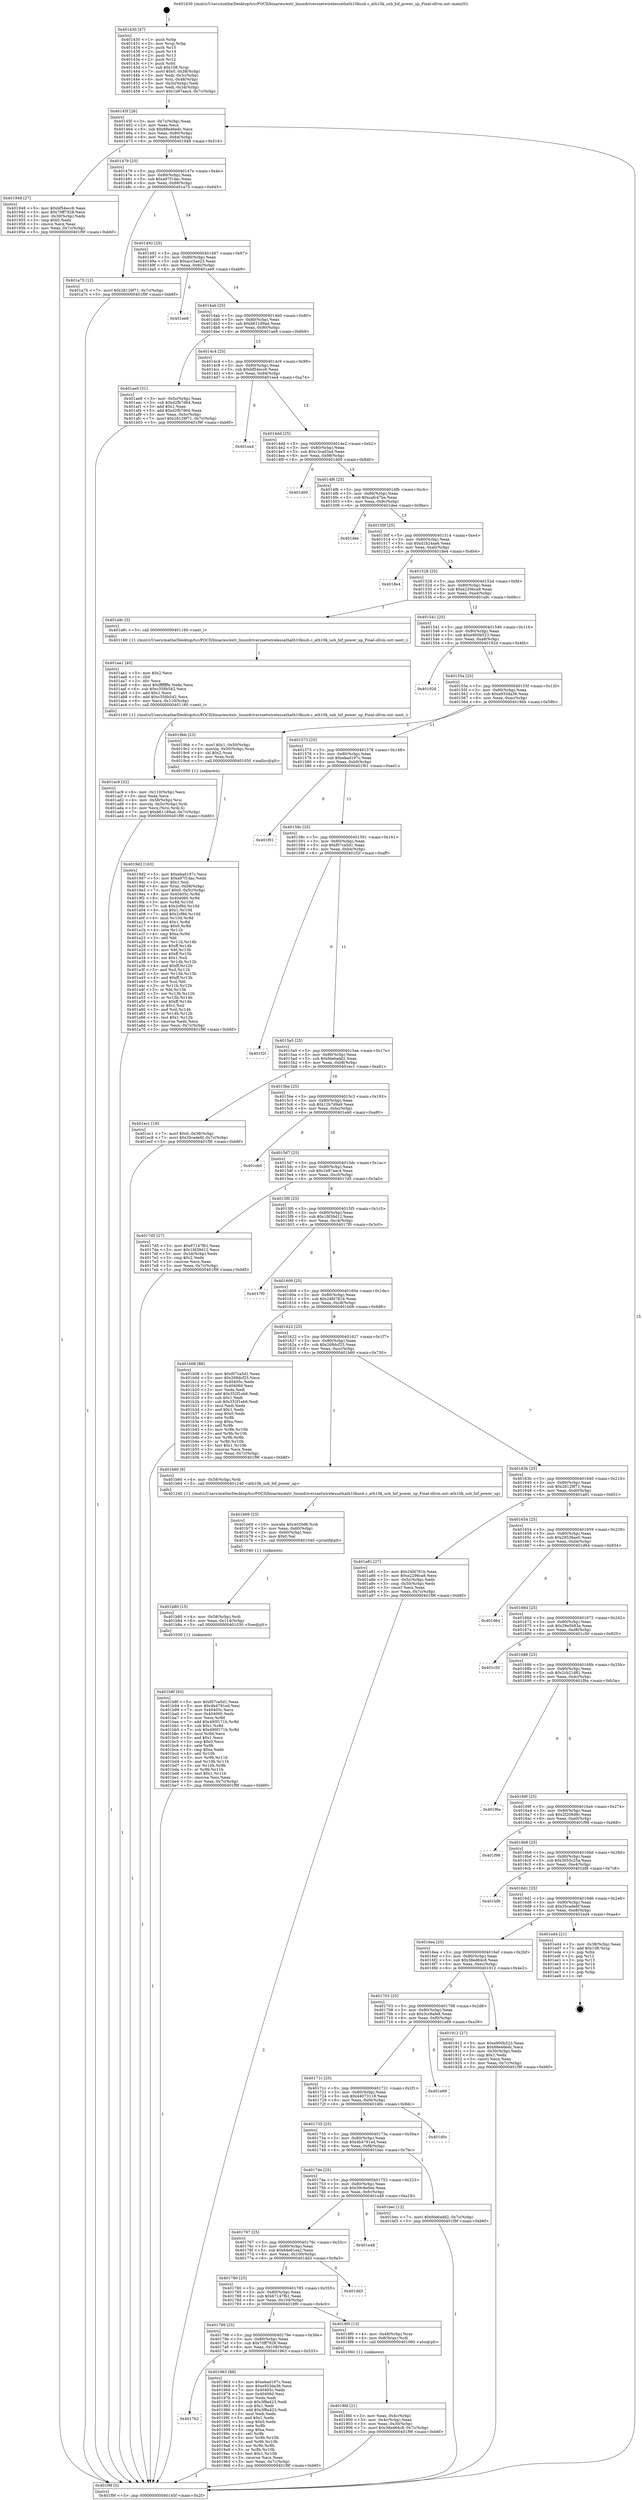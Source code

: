 digraph "0x401430" {
  label = "0x401430 (/mnt/c/Users/mathe/Desktop/tcc/POCII/binaries/extr_linuxdriversnetwirelessathath10kusb.c_ath10k_usb_hif_power_up_Final-ollvm.out::main(0))"
  labelloc = "t"
  node[shape=record]

  Entry [label="",width=0.3,height=0.3,shape=circle,fillcolor=black,style=filled]
  "0x40145f" [label="{
     0x40145f [26]\l
     | [instrs]\l
     &nbsp;&nbsp;0x40145f \<+3\>: mov -0x7c(%rbp),%eax\l
     &nbsp;&nbsp;0x401462 \<+2\>: mov %eax,%ecx\l
     &nbsp;&nbsp;0x401464 \<+6\>: sub $0x88e46edc,%ecx\l
     &nbsp;&nbsp;0x40146a \<+3\>: mov %eax,-0x80(%rbp)\l
     &nbsp;&nbsp;0x40146d \<+6\>: mov %ecx,-0x84(%rbp)\l
     &nbsp;&nbsp;0x401473 \<+6\>: je 0000000000401948 \<main+0x518\>\l
  }"]
  "0x401948" [label="{
     0x401948 [27]\l
     | [instrs]\l
     &nbsp;&nbsp;0x401948 \<+5\>: mov $0xbf54ecc6,%eax\l
     &nbsp;&nbsp;0x40194d \<+5\>: mov $0x70ff7928,%ecx\l
     &nbsp;&nbsp;0x401952 \<+3\>: mov -0x30(%rbp),%edx\l
     &nbsp;&nbsp;0x401955 \<+3\>: cmp $0x0,%edx\l
     &nbsp;&nbsp;0x401958 \<+3\>: cmove %ecx,%eax\l
     &nbsp;&nbsp;0x40195b \<+3\>: mov %eax,-0x7c(%rbp)\l
     &nbsp;&nbsp;0x40195e \<+5\>: jmp 0000000000401f9f \<main+0xb6f\>\l
  }"]
  "0x401479" [label="{
     0x401479 [25]\l
     | [instrs]\l
     &nbsp;&nbsp;0x401479 \<+5\>: jmp 000000000040147e \<main+0x4e\>\l
     &nbsp;&nbsp;0x40147e \<+3\>: mov -0x80(%rbp),%eax\l
     &nbsp;&nbsp;0x401481 \<+5\>: sub $0xa97f1dac,%eax\l
     &nbsp;&nbsp;0x401486 \<+6\>: mov %eax,-0x88(%rbp)\l
     &nbsp;&nbsp;0x40148c \<+6\>: je 0000000000401a75 \<main+0x645\>\l
  }"]
  Exit [label="",width=0.3,height=0.3,shape=circle,fillcolor=black,style=filled,peripheries=2]
  "0x401a75" [label="{
     0x401a75 [12]\l
     | [instrs]\l
     &nbsp;&nbsp;0x401a75 \<+7\>: movl $0x28129f71,-0x7c(%rbp)\l
     &nbsp;&nbsp;0x401a7c \<+5\>: jmp 0000000000401f9f \<main+0xb6f\>\l
  }"]
  "0x401492" [label="{
     0x401492 [25]\l
     | [instrs]\l
     &nbsp;&nbsp;0x401492 \<+5\>: jmp 0000000000401497 \<main+0x67\>\l
     &nbsp;&nbsp;0x401497 \<+3\>: mov -0x80(%rbp),%eax\l
     &nbsp;&nbsp;0x40149a \<+5\>: sub $0xacc5ae23,%eax\l
     &nbsp;&nbsp;0x40149f \<+6\>: mov %eax,-0x8c(%rbp)\l
     &nbsp;&nbsp;0x4014a5 \<+6\>: je 0000000000401ee9 \<main+0xab9\>\l
  }"]
  "0x401b8f" [label="{
     0x401b8f [93]\l
     | [instrs]\l
     &nbsp;&nbsp;0x401b8f \<+5\>: mov $0xf07ca5d1,%eax\l
     &nbsp;&nbsp;0x401b94 \<+5\>: mov $0x4b4791ed,%esi\l
     &nbsp;&nbsp;0x401b99 \<+7\>: mov 0x40405c,%ecx\l
     &nbsp;&nbsp;0x401ba0 \<+7\>: mov 0x404060,%edx\l
     &nbsp;&nbsp;0x401ba7 \<+3\>: mov %ecx,%r8d\l
     &nbsp;&nbsp;0x401baa \<+7\>: add $0x490f171b,%r8d\l
     &nbsp;&nbsp;0x401bb1 \<+4\>: sub $0x1,%r8d\l
     &nbsp;&nbsp;0x401bb5 \<+7\>: sub $0x490f171b,%r8d\l
     &nbsp;&nbsp;0x401bbc \<+4\>: imul %r8d,%ecx\l
     &nbsp;&nbsp;0x401bc0 \<+3\>: and $0x1,%ecx\l
     &nbsp;&nbsp;0x401bc3 \<+3\>: cmp $0x0,%ecx\l
     &nbsp;&nbsp;0x401bc6 \<+4\>: sete %r9b\l
     &nbsp;&nbsp;0x401bca \<+3\>: cmp $0xa,%edx\l
     &nbsp;&nbsp;0x401bcd \<+4\>: setl %r10b\l
     &nbsp;&nbsp;0x401bd1 \<+3\>: mov %r9b,%r11b\l
     &nbsp;&nbsp;0x401bd4 \<+3\>: and %r10b,%r11b\l
     &nbsp;&nbsp;0x401bd7 \<+3\>: xor %r10b,%r9b\l
     &nbsp;&nbsp;0x401bda \<+3\>: or %r9b,%r11b\l
     &nbsp;&nbsp;0x401bdd \<+4\>: test $0x1,%r11b\l
     &nbsp;&nbsp;0x401be1 \<+3\>: cmovne %esi,%eax\l
     &nbsp;&nbsp;0x401be4 \<+3\>: mov %eax,-0x7c(%rbp)\l
     &nbsp;&nbsp;0x401be7 \<+5\>: jmp 0000000000401f9f \<main+0xb6f\>\l
  }"]
  "0x401ee9" [label="{
     0x401ee9\l
  }", style=dashed]
  "0x4014ab" [label="{
     0x4014ab [25]\l
     | [instrs]\l
     &nbsp;&nbsp;0x4014ab \<+5\>: jmp 00000000004014b0 \<main+0x80\>\l
     &nbsp;&nbsp;0x4014b0 \<+3\>: mov -0x80(%rbp),%eax\l
     &nbsp;&nbsp;0x4014b3 \<+5\>: sub $0xb61189ad,%eax\l
     &nbsp;&nbsp;0x4014b8 \<+6\>: mov %eax,-0x90(%rbp)\l
     &nbsp;&nbsp;0x4014be \<+6\>: je 0000000000401ae9 \<main+0x6b9\>\l
  }"]
  "0x401b80" [label="{
     0x401b80 [15]\l
     | [instrs]\l
     &nbsp;&nbsp;0x401b80 \<+4\>: mov -0x58(%rbp),%rdi\l
     &nbsp;&nbsp;0x401b84 \<+6\>: mov %eax,-0x114(%rbp)\l
     &nbsp;&nbsp;0x401b8a \<+5\>: call 0000000000401030 \<free@plt\>\l
     | [calls]\l
     &nbsp;&nbsp;0x401030 \{1\} (unknown)\l
  }"]
  "0x401ae9" [label="{
     0x401ae9 [31]\l
     | [instrs]\l
     &nbsp;&nbsp;0x401ae9 \<+3\>: mov -0x5c(%rbp),%eax\l
     &nbsp;&nbsp;0x401aec \<+5\>: sub $0xd2fb7d64,%eax\l
     &nbsp;&nbsp;0x401af1 \<+3\>: add $0x1,%eax\l
     &nbsp;&nbsp;0x401af4 \<+5\>: add $0xd2fb7d64,%eax\l
     &nbsp;&nbsp;0x401af9 \<+3\>: mov %eax,-0x5c(%rbp)\l
     &nbsp;&nbsp;0x401afc \<+7\>: movl $0x28129f71,-0x7c(%rbp)\l
     &nbsp;&nbsp;0x401b03 \<+5\>: jmp 0000000000401f9f \<main+0xb6f\>\l
  }"]
  "0x4014c4" [label="{
     0x4014c4 [25]\l
     | [instrs]\l
     &nbsp;&nbsp;0x4014c4 \<+5\>: jmp 00000000004014c9 \<main+0x99\>\l
     &nbsp;&nbsp;0x4014c9 \<+3\>: mov -0x80(%rbp),%eax\l
     &nbsp;&nbsp;0x4014cc \<+5\>: sub $0xbf54ecc6,%eax\l
     &nbsp;&nbsp;0x4014d1 \<+6\>: mov %eax,-0x94(%rbp)\l
     &nbsp;&nbsp;0x4014d7 \<+6\>: je 0000000000401ea4 \<main+0xa74\>\l
  }"]
  "0x401b69" [label="{
     0x401b69 [23]\l
     | [instrs]\l
     &nbsp;&nbsp;0x401b69 \<+10\>: movabs $0x4020d6,%rdi\l
     &nbsp;&nbsp;0x401b73 \<+3\>: mov %eax,-0x60(%rbp)\l
     &nbsp;&nbsp;0x401b76 \<+3\>: mov -0x60(%rbp),%esi\l
     &nbsp;&nbsp;0x401b79 \<+2\>: mov $0x0,%al\l
     &nbsp;&nbsp;0x401b7b \<+5\>: call 0000000000401040 \<printf@plt\>\l
     | [calls]\l
     &nbsp;&nbsp;0x401040 \{1\} (unknown)\l
  }"]
  "0x401ea4" [label="{
     0x401ea4\l
  }", style=dashed]
  "0x4014dd" [label="{
     0x4014dd [25]\l
     | [instrs]\l
     &nbsp;&nbsp;0x4014dd \<+5\>: jmp 00000000004014e2 \<main+0xb2\>\l
     &nbsp;&nbsp;0x4014e2 \<+3\>: mov -0x80(%rbp),%eax\l
     &nbsp;&nbsp;0x4014e5 \<+5\>: sub $0xc3cad3a4,%eax\l
     &nbsp;&nbsp;0x4014ea \<+6\>: mov %eax,-0x98(%rbp)\l
     &nbsp;&nbsp;0x4014f0 \<+6\>: je 0000000000401d00 \<main+0x8d0\>\l
  }"]
  "0x401ac9" [label="{
     0x401ac9 [32]\l
     | [instrs]\l
     &nbsp;&nbsp;0x401ac9 \<+6\>: mov -0x110(%rbp),%ecx\l
     &nbsp;&nbsp;0x401acf \<+3\>: imul %eax,%ecx\l
     &nbsp;&nbsp;0x401ad2 \<+4\>: mov -0x58(%rbp),%rsi\l
     &nbsp;&nbsp;0x401ad6 \<+4\>: movslq -0x5c(%rbp),%rdi\l
     &nbsp;&nbsp;0x401ada \<+3\>: mov %ecx,(%rsi,%rdi,4)\l
     &nbsp;&nbsp;0x401add \<+7\>: movl $0xb61189ad,-0x7c(%rbp)\l
     &nbsp;&nbsp;0x401ae4 \<+5\>: jmp 0000000000401f9f \<main+0xb6f\>\l
  }"]
  "0x401d00" [label="{
     0x401d00\l
  }", style=dashed]
  "0x4014f6" [label="{
     0x4014f6 [25]\l
     | [instrs]\l
     &nbsp;&nbsp;0x4014f6 \<+5\>: jmp 00000000004014fb \<main+0xcb\>\l
     &nbsp;&nbsp;0x4014fb \<+3\>: mov -0x80(%rbp),%eax\l
     &nbsp;&nbsp;0x4014fe \<+5\>: sub $0xcafc47be,%eax\l
     &nbsp;&nbsp;0x401503 \<+6\>: mov %eax,-0x9c(%rbp)\l
     &nbsp;&nbsp;0x401509 \<+6\>: je 0000000000401dee \<main+0x9be\>\l
  }"]
  "0x401aa1" [label="{
     0x401aa1 [40]\l
     | [instrs]\l
     &nbsp;&nbsp;0x401aa1 \<+5\>: mov $0x2,%ecx\l
     &nbsp;&nbsp;0x401aa6 \<+1\>: cltd\l
     &nbsp;&nbsp;0x401aa7 \<+2\>: idiv %ecx\l
     &nbsp;&nbsp;0x401aa9 \<+6\>: imul $0xfffffffe,%edx,%ecx\l
     &nbsp;&nbsp;0x401aaf \<+6\>: sub $0xc358b542,%ecx\l
     &nbsp;&nbsp;0x401ab5 \<+3\>: add $0x1,%ecx\l
     &nbsp;&nbsp;0x401ab8 \<+6\>: add $0xc358b542,%ecx\l
     &nbsp;&nbsp;0x401abe \<+6\>: mov %ecx,-0x110(%rbp)\l
     &nbsp;&nbsp;0x401ac4 \<+5\>: call 0000000000401160 \<next_i\>\l
     | [calls]\l
     &nbsp;&nbsp;0x401160 \{1\} (/mnt/c/Users/mathe/Desktop/tcc/POCII/binaries/extr_linuxdriversnetwirelessathath10kusb.c_ath10k_usb_hif_power_up_Final-ollvm.out::next_i)\l
  }"]
  "0x401dee" [label="{
     0x401dee\l
  }", style=dashed]
  "0x40150f" [label="{
     0x40150f [25]\l
     | [instrs]\l
     &nbsp;&nbsp;0x40150f \<+5\>: jmp 0000000000401514 \<main+0xe4\>\l
     &nbsp;&nbsp;0x401514 \<+3\>: mov -0x80(%rbp),%eax\l
     &nbsp;&nbsp;0x401517 \<+5\>: sub $0xd1b24aa6,%eax\l
     &nbsp;&nbsp;0x40151c \<+6\>: mov %eax,-0xa0(%rbp)\l
     &nbsp;&nbsp;0x401522 \<+6\>: je 00000000004018e4 \<main+0x4b4\>\l
  }"]
  "0x4019d2" [label="{
     0x4019d2 [163]\l
     | [instrs]\l
     &nbsp;&nbsp;0x4019d2 \<+5\>: mov $0xebad197c,%ecx\l
     &nbsp;&nbsp;0x4019d7 \<+5\>: mov $0xa97f1dac,%edx\l
     &nbsp;&nbsp;0x4019dc \<+3\>: mov $0x1,%sil\l
     &nbsp;&nbsp;0x4019df \<+4\>: mov %rax,-0x58(%rbp)\l
     &nbsp;&nbsp;0x4019e3 \<+7\>: movl $0x0,-0x5c(%rbp)\l
     &nbsp;&nbsp;0x4019ea \<+8\>: mov 0x40405c,%r8d\l
     &nbsp;&nbsp;0x4019f2 \<+8\>: mov 0x404060,%r9d\l
     &nbsp;&nbsp;0x4019fa \<+3\>: mov %r8d,%r10d\l
     &nbsp;&nbsp;0x4019fd \<+7\>: sub $0x2cf9d,%r10d\l
     &nbsp;&nbsp;0x401a04 \<+4\>: sub $0x1,%r10d\l
     &nbsp;&nbsp;0x401a08 \<+7\>: add $0x2cf9d,%r10d\l
     &nbsp;&nbsp;0x401a0f \<+4\>: imul %r10d,%r8d\l
     &nbsp;&nbsp;0x401a13 \<+4\>: and $0x1,%r8d\l
     &nbsp;&nbsp;0x401a17 \<+4\>: cmp $0x0,%r8d\l
     &nbsp;&nbsp;0x401a1b \<+4\>: sete %r11b\l
     &nbsp;&nbsp;0x401a1f \<+4\>: cmp $0xa,%r9d\l
     &nbsp;&nbsp;0x401a23 \<+3\>: setl %bl\l
     &nbsp;&nbsp;0x401a26 \<+3\>: mov %r11b,%r14b\l
     &nbsp;&nbsp;0x401a29 \<+4\>: xor $0xff,%r14b\l
     &nbsp;&nbsp;0x401a2d \<+3\>: mov %bl,%r15b\l
     &nbsp;&nbsp;0x401a30 \<+4\>: xor $0xff,%r15b\l
     &nbsp;&nbsp;0x401a34 \<+4\>: xor $0x1,%sil\l
     &nbsp;&nbsp;0x401a38 \<+3\>: mov %r14b,%r12b\l
     &nbsp;&nbsp;0x401a3b \<+4\>: and $0xff,%r12b\l
     &nbsp;&nbsp;0x401a3f \<+3\>: and %sil,%r11b\l
     &nbsp;&nbsp;0x401a42 \<+3\>: mov %r15b,%r13b\l
     &nbsp;&nbsp;0x401a45 \<+4\>: and $0xff,%r13b\l
     &nbsp;&nbsp;0x401a49 \<+3\>: and %sil,%bl\l
     &nbsp;&nbsp;0x401a4c \<+3\>: or %r11b,%r12b\l
     &nbsp;&nbsp;0x401a4f \<+3\>: or %bl,%r13b\l
     &nbsp;&nbsp;0x401a52 \<+3\>: xor %r13b,%r12b\l
     &nbsp;&nbsp;0x401a55 \<+3\>: or %r15b,%r14b\l
     &nbsp;&nbsp;0x401a58 \<+4\>: xor $0xff,%r14b\l
     &nbsp;&nbsp;0x401a5c \<+4\>: or $0x1,%sil\l
     &nbsp;&nbsp;0x401a60 \<+3\>: and %sil,%r14b\l
     &nbsp;&nbsp;0x401a63 \<+3\>: or %r14b,%r12b\l
     &nbsp;&nbsp;0x401a66 \<+4\>: test $0x1,%r12b\l
     &nbsp;&nbsp;0x401a6a \<+3\>: cmovne %edx,%ecx\l
     &nbsp;&nbsp;0x401a6d \<+3\>: mov %ecx,-0x7c(%rbp)\l
     &nbsp;&nbsp;0x401a70 \<+5\>: jmp 0000000000401f9f \<main+0xb6f\>\l
  }"]
  "0x4018e4" [label="{
     0x4018e4\l
  }", style=dashed]
  "0x401528" [label="{
     0x401528 [25]\l
     | [instrs]\l
     &nbsp;&nbsp;0x401528 \<+5\>: jmp 000000000040152d \<main+0xfd\>\l
     &nbsp;&nbsp;0x40152d \<+3\>: mov -0x80(%rbp),%eax\l
     &nbsp;&nbsp;0x401530 \<+5\>: sub $0xe2296ca9,%eax\l
     &nbsp;&nbsp;0x401535 \<+6\>: mov %eax,-0xa4(%rbp)\l
     &nbsp;&nbsp;0x40153b \<+6\>: je 0000000000401a9c \<main+0x66c\>\l
  }"]
  "0x4017b2" [label="{
     0x4017b2\l
  }", style=dashed]
  "0x401a9c" [label="{
     0x401a9c [5]\l
     | [instrs]\l
     &nbsp;&nbsp;0x401a9c \<+5\>: call 0000000000401160 \<next_i\>\l
     | [calls]\l
     &nbsp;&nbsp;0x401160 \{1\} (/mnt/c/Users/mathe/Desktop/tcc/POCII/binaries/extr_linuxdriversnetwirelessathath10kusb.c_ath10k_usb_hif_power_up_Final-ollvm.out::next_i)\l
  }"]
  "0x401541" [label="{
     0x401541 [25]\l
     | [instrs]\l
     &nbsp;&nbsp;0x401541 \<+5\>: jmp 0000000000401546 \<main+0x116\>\l
     &nbsp;&nbsp;0x401546 \<+3\>: mov -0x80(%rbp),%eax\l
     &nbsp;&nbsp;0x401549 \<+5\>: sub $0xe900b523,%eax\l
     &nbsp;&nbsp;0x40154e \<+6\>: mov %eax,-0xa8(%rbp)\l
     &nbsp;&nbsp;0x401554 \<+6\>: je 000000000040192d \<main+0x4fd\>\l
  }"]
  "0x401963" [label="{
     0x401963 [88]\l
     | [instrs]\l
     &nbsp;&nbsp;0x401963 \<+5\>: mov $0xebad197c,%eax\l
     &nbsp;&nbsp;0x401968 \<+5\>: mov $0xe933da36,%ecx\l
     &nbsp;&nbsp;0x40196d \<+7\>: mov 0x40405c,%edx\l
     &nbsp;&nbsp;0x401974 \<+7\>: mov 0x404060,%esi\l
     &nbsp;&nbsp;0x40197b \<+2\>: mov %edx,%edi\l
     &nbsp;&nbsp;0x40197d \<+6\>: sub $0x3f8a423,%edi\l
     &nbsp;&nbsp;0x401983 \<+3\>: sub $0x1,%edi\l
     &nbsp;&nbsp;0x401986 \<+6\>: add $0x3f8a423,%edi\l
     &nbsp;&nbsp;0x40198c \<+3\>: imul %edi,%edx\l
     &nbsp;&nbsp;0x40198f \<+3\>: and $0x1,%edx\l
     &nbsp;&nbsp;0x401992 \<+3\>: cmp $0x0,%edx\l
     &nbsp;&nbsp;0x401995 \<+4\>: sete %r8b\l
     &nbsp;&nbsp;0x401999 \<+3\>: cmp $0xa,%esi\l
     &nbsp;&nbsp;0x40199c \<+4\>: setl %r9b\l
     &nbsp;&nbsp;0x4019a0 \<+3\>: mov %r8b,%r10b\l
     &nbsp;&nbsp;0x4019a3 \<+3\>: and %r9b,%r10b\l
     &nbsp;&nbsp;0x4019a6 \<+3\>: xor %r9b,%r8b\l
     &nbsp;&nbsp;0x4019a9 \<+3\>: or %r8b,%r10b\l
     &nbsp;&nbsp;0x4019ac \<+4\>: test $0x1,%r10b\l
     &nbsp;&nbsp;0x4019b0 \<+3\>: cmovne %ecx,%eax\l
     &nbsp;&nbsp;0x4019b3 \<+3\>: mov %eax,-0x7c(%rbp)\l
     &nbsp;&nbsp;0x4019b6 \<+5\>: jmp 0000000000401f9f \<main+0xb6f\>\l
  }"]
  "0x40192d" [label="{
     0x40192d\l
  }", style=dashed]
  "0x40155a" [label="{
     0x40155a [25]\l
     | [instrs]\l
     &nbsp;&nbsp;0x40155a \<+5\>: jmp 000000000040155f \<main+0x12f\>\l
     &nbsp;&nbsp;0x40155f \<+3\>: mov -0x80(%rbp),%eax\l
     &nbsp;&nbsp;0x401562 \<+5\>: sub $0xe933da36,%eax\l
     &nbsp;&nbsp;0x401567 \<+6\>: mov %eax,-0xac(%rbp)\l
     &nbsp;&nbsp;0x40156d \<+6\>: je 00000000004019bb \<main+0x58b\>\l
  }"]
  "0x4018fd" [label="{
     0x4018fd [21]\l
     | [instrs]\l
     &nbsp;&nbsp;0x4018fd \<+3\>: mov %eax,-0x4c(%rbp)\l
     &nbsp;&nbsp;0x401900 \<+3\>: mov -0x4c(%rbp),%eax\l
     &nbsp;&nbsp;0x401903 \<+3\>: mov %eax,-0x30(%rbp)\l
     &nbsp;&nbsp;0x401906 \<+7\>: movl $0x38ed64c8,-0x7c(%rbp)\l
     &nbsp;&nbsp;0x40190d \<+5\>: jmp 0000000000401f9f \<main+0xb6f\>\l
  }"]
  "0x4019bb" [label="{
     0x4019bb [23]\l
     | [instrs]\l
     &nbsp;&nbsp;0x4019bb \<+7\>: movl $0x1,-0x50(%rbp)\l
     &nbsp;&nbsp;0x4019c2 \<+4\>: movslq -0x50(%rbp),%rax\l
     &nbsp;&nbsp;0x4019c6 \<+4\>: shl $0x2,%rax\l
     &nbsp;&nbsp;0x4019ca \<+3\>: mov %rax,%rdi\l
     &nbsp;&nbsp;0x4019cd \<+5\>: call 0000000000401050 \<malloc@plt\>\l
     | [calls]\l
     &nbsp;&nbsp;0x401050 \{1\} (unknown)\l
  }"]
  "0x401573" [label="{
     0x401573 [25]\l
     | [instrs]\l
     &nbsp;&nbsp;0x401573 \<+5\>: jmp 0000000000401578 \<main+0x148\>\l
     &nbsp;&nbsp;0x401578 \<+3\>: mov -0x80(%rbp),%eax\l
     &nbsp;&nbsp;0x40157b \<+5\>: sub $0xebad197c,%eax\l
     &nbsp;&nbsp;0x401580 \<+6\>: mov %eax,-0xb0(%rbp)\l
     &nbsp;&nbsp;0x401586 \<+6\>: je 0000000000401f01 \<main+0xad1\>\l
  }"]
  "0x401799" [label="{
     0x401799 [25]\l
     | [instrs]\l
     &nbsp;&nbsp;0x401799 \<+5\>: jmp 000000000040179e \<main+0x36e\>\l
     &nbsp;&nbsp;0x40179e \<+3\>: mov -0x80(%rbp),%eax\l
     &nbsp;&nbsp;0x4017a1 \<+5\>: sub $0x70ff7928,%eax\l
     &nbsp;&nbsp;0x4017a6 \<+6\>: mov %eax,-0x108(%rbp)\l
     &nbsp;&nbsp;0x4017ac \<+6\>: je 0000000000401963 \<main+0x533\>\l
  }"]
  "0x401f01" [label="{
     0x401f01\l
  }", style=dashed]
  "0x40158c" [label="{
     0x40158c [25]\l
     | [instrs]\l
     &nbsp;&nbsp;0x40158c \<+5\>: jmp 0000000000401591 \<main+0x161\>\l
     &nbsp;&nbsp;0x401591 \<+3\>: mov -0x80(%rbp),%eax\l
     &nbsp;&nbsp;0x401594 \<+5\>: sub $0xf07ca5d1,%eax\l
     &nbsp;&nbsp;0x401599 \<+6\>: mov %eax,-0xb4(%rbp)\l
     &nbsp;&nbsp;0x40159f \<+6\>: je 0000000000401f2f \<main+0xaff\>\l
  }"]
  "0x4018f0" [label="{
     0x4018f0 [13]\l
     | [instrs]\l
     &nbsp;&nbsp;0x4018f0 \<+4\>: mov -0x48(%rbp),%rax\l
     &nbsp;&nbsp;0x4018f4 \<+4\>: mov 0x8(%rax),%rdi\l
     &nbsp;&nbsp;0x4018f8 \<+5\>: call 0000000000401060 \<atoi@plt\>\l
     | [calls]\l
     &nbsp;&nbsp;0x401060 \{1\} (unknown)\l
  }"]
  "0x401f2f" [label="{
     0x401f2f\l
  }", style=dashed]
  "0x4015a5" [label="{
     0x4015a5 [25]\l
     | [instrs]\l
     &nbsp;&nbsp;0x4015a5 \<+5\>: jmp 00000000004015aa \<main+0x17a\>\l
     &nbsp;&nbsp;0x4015aa \<+3\>: mov -0x80(%rbp),%eax\l
     &nbsp;&nbsp;0x4015ad \<+5\>: sub $0xfde6add2,%eax\l
     &nbsp;&nbsp;0x4015b2 \<+6\>: mov %eax,-0xb8(%rbp)\l
     &nbsp;&nbsp;0x4015b8 \<+6\>: je 0000000000401ec1 \<main+0xa91\>\l
  }"]
  "0x401780" [label="{
     0x401780 [25]\l
     | [instrs]\l
     &nbsp;&nbsp;0x401780 \<+5\>: jmp 0000000000401785 \<main+0x355\>\l
     &nbsp;&nbsp;0x401785 \<+3\>: mov -0x80(%rbp),%eax\l
     &nbsp;&nbsp;0x401788 \<+5\>: sub $0x67147fb1,%eax\l
     &nbsp;&nbsp;0x40178d \<+6\>: mov %eax,-0x104(%rbp)\l
     &nbsp;&nbsp;0x401793 \<+6\>: je 00000000004018f0 \<main+0x4c0\>\l
  }"]
  "0x401ec1" [label="{
     0x401ec1 [19]\l
     | [instrs]\l
     &nbsp;&nbsp;0x401ec1 \<+7\>: movl $0x0,-0x38(%rbp)\l
     &nbsp;&nbsp;0x401ec8 \<+7\>: movl $0x35cade6f,-0x7c(%rbp)\l
     &nbsp;&nbsp;0x401ecf \<+5\>: jmp 0000000000401f9f \<main+0xb6f\>\l
  }"]
  "0x4015be" [label="{
     0x4015be [25]\l
     | [instrs]\l
     &nbsp;&nbsp;0x4015be \<+5\>: jmp 00000000004015c3 \<main+0x193\>\l
     &nbsp;&nbsp;0x4015c3 \<+3\>: mov -0x80(%rbp),%eax\l
     &nbsp;&nbsp;0x4015c6 \<+5\>: sub $0x12b7d9a9,%eax\l
     &nbsp;&nbsp;0x4015cb \<+6\>: mov %eax,-0xbc(%rbp)\l
     &nbsp;&nbsp;0x4015d1 \<+6\>: je 0000000000401eb0 \<main+0xa80\>\l
  }"]
  "0x401dd3" [label="{
     0x401dd3\l
  }", style=dashed]
  "0x401eb0" [label="{
     0x401eb0\l
  }", style=dashed]
  "0x4015d7" [label="{
     0x4015d7 [25]\l
     | [instrs]\l
     &nbsp;&nbsp;0x4015d7 \<+5\>: jmp 00000000004015dc \<main+0x1ac\>\l
     &nbsp;&nbsp;0x4015dc \<+3\>: mov -0x80(%rbp),%eax\l
     &nbsp;&nbsp;0x4015df \<+5\>: sub $0x1b97aac4,%eax\l
     &nbsp;&nbsp;0x4015e4 \<+6\>: mov %eax,-0xc0(%rbp)\l
     &nbsp;&nbsp;0x4015ea \<+6\>: je 00000000004017d5 \<main+0x3a5\>\l
  }"]
  "0x401767" [label="{
     0x401767 [25]\l
     | [instrs]\l
     &nbsp;&nbsp;0x401767 \<+5\>: jmp 000000000040176c \<main+0x33c\>\l
     &nbsp;&nbsp;0x40176c \<+3\>: mov -0x80(%rbp),%eax\l
     &nbsp;&nbsp;0x40176f \<+5\>: sub $0x64e61ea2,%eax\l
     &nbsp;&nbsp;0x401774 \<+6\>: mov %eax,-0x100(%rbp)\l
     &nbsp;&nbsp;0x40177a \<+6\>: je 0000000000401dd3 \<main+0x9a3\>\l
  }"]
  "0x4017d5" [label="{
     0x4017d5 [27]\l
     | [instrs]\l
     &nbsp;&nbsp;0x4017d5 \<+5\>: mov $0x67147fb1,%eax\l
     &nbsp;&nbsp;0x4017da \<+5\>: mov $0x1fd39d12,%ecx\l
     &nbsp;&nbsp;0x4017df \<+3\>: mov -0x34(%rbp),%edx\l
     &nbsp;&nbsp;0x4017e2 \<+3\>: cmp $0x2,%edx\l
     &nbsp;&nbsp;0x4017e5 \<+3\>: cmovne %ecx,%eax\l
     &nbsp;&nbsp;0x4017e8 \<+3\>: mov %eax,-0x7c(%rbp)\l
     &nbsp;&nbsp;0x4017eb \<+5\>: jmp 0000000000401f9f \<main+0xb6f\>\l
  }"]
  "0x4015f0" [label="{
     0x4015f0 [25]\l
     | [instrs]\l
     &nbsp;&nbsp;0x4015f0 \<+5\>: jmp 00000000004015f5 \<main+0x1c5\>\l
     &nbsp;&nbsp;0x4015f5 \<+3\>: mov -0x80(%rbp),%eax\l
     &nbsp;&nbsp;0x4015f8 \<+5\>: sub $0x1fd39d12,%eax\l
     &nbsp;&nbsp;0x4015fd \<+6\>: mov %eax,-0xc4(%rbp)\l
     &nbsp;&nbsp;0x401603 \<+6\>: je 00000000004017f0 \<main+0x3c0\>\l
  }"]
  "0x401f9f" [label="{
     0x401f9f [5]\l
     | [instrs]\l
     &nbsp;&nbsp;0x401f9f \<+5\>: jmp 000000000040145f \<main+0x2f\>\l
  }"]
  "0x401430" [label="{
     0x401430 [47]\l
     | [instrs]\l
     &nbsp;&nbsp;0x401430 \<+1\>: push %rbp\l
     &nbsp;&nbsp;0x401431 \<+3\>: mov %rsp,%rbp\l
     &nbsp;&nbsp;0x401434 \<+2\>: push %r15\l
     &nbsp;&nbsp;0x401436 \<+2\>: push %r14\l
     &nbsp;&nbsp;0x401438 \<+2\>: push %r13\l
     &nbsp;&nbsp;0x40143a \<+2\>: push %r12\l
     &nbsp;&nbsp;0x40143c \<+1\>: push %rbx\l
     &nbsp;&nbsp;0x40143d \<+7\>: sub $0x108,%rsp\l
     &nbsp;&nbsp;0x401444 \<+7\>: movl $0x0,-0x38(%rbp)\l
     &nbsp;&nbsp;0x40144b \<+3\>: mov %edi,-0x3c(%rbp)\l
     &nbsp;&nbsp;0x40144e \<+4\>: mov %rsi,-0x48(%rbp)\l
     &nbsp;&nbsp;0x401452 \<+3\>: mov -0x3c(%rbp),%edi\l
     &nbsp;&nbsp;0x401455 \<+3\>: mov %edi,-0x34(%rbp)\l
     &nbsp;&nbsp;0x401458 \<+7\>: movl $0x1b97aac4,-0x7c(%rbp)\l
  }"]
  "0x401e48" [label="{
     0x401e48\l
  }", style=dashed]
  "0x4017f0" [label="{
     0x4017f0\l
  }", style=dashed]
  "0x401609" [label="{
     0x401609 [25]\l
     | [instrs]\l
     &nbsp;&nbsp;0x401609 \<+5\>: jmp 000000000040160e \<main+0x1de\>\l
     &nbsp;&nbsp;0x40160e \<+3\>: mov -0x80(%rbp),%eax\l
     &nbsp;&nbsp;0x401611 \<+5\>: sub $0x24fd781b,%eax\l
     &nbsp;&nbsp;0x401616 \<+6\>: mov %eax,-0xc8(%rbp)\l
     &nbsp;&nbsp;0x40161c \<+6\>: je 0000000000401b08 \<main+0x6d8\>\l
  }"]
  "0x40174e" [label="{
     0x40174e [25]\l
     | [instrs]\l
     &nbsp;&nbsp;0x40174e \<+5\>: jmp 0000000000401753 \<main+0x323\>\l
     &nbsp;&nbsp;0x401753 \<+3\>: mov -0x80(%rbp),%eax\l
     &nbsp;&nbsp;0x401756 \<+5\>: sub $0x59c8e0ee,%eax\l
     &nbsp;&nbsp;0x40175b \<+6\>: mov %eax,-0xfc(%rbp)\l
     &nbsp;&nbsp;0x401761 \<+6\>: je 0000000000401e48 \<main+0xa18\>\l
  }"]
  "0x401b08" [label="{
     0x401b08 [88]\l
     | [instrs]\l
     &nbsp;&nbsp;0x401b08 \<+5\>: mov $0xf07ca5d1,%eax\l
     &nbsp;&nbsp;0x401b0d \<+5\>: mov $0x268dcf25,%ecx\l
     &nbsp;&nbsp;0x401b12 \<+7\>: mov 0x40405c,%edx\l
     &nbsp;&nbsp;0x401b19 \<+7\>: mov 0x404060,%esi\l
     &nbsp;&nbsp;0x401b20 \<+2\>: mov %edx,%edi\l
     &nbsp;&nbsp;0x401b22 \<+6\>: add $0x352f1eb6,%edi\l
     &nbsp;&nbsp;0x401b28 \<+3\>: sub $0x1,%edi\l
     &nbsp;&nbsp;0x401b2b \<+6\>: sub $0x352f1eb6,%edi\l
     &nbsp;&nbsp;0x401b31 \<+3\>: imul %edi,%edx\l
     &nbsp;&nbsp;0x401b34 \<+3\>: and $0x1,%edx\l
     &nbsp;&nbsp;0x401b37 \<+3\>: cmp $0x0,%edx\l
     &nbsp;&nbsp;0x401b3a \<+4\>: sete %r8b\l
     &nbsp;&nbsp;0x401b3e \<+3\>: cmp $0xa,%esi\l
     &nbsp;&nbsp;0x401b41 \<+4\>: setl %r9b\l
     &nbsp;&nbsp;0x401b45 \<+3\>: mov %r8b,%r10b\l
     &nbsp;&nbsp;0x401b48 \<+3\>: and %r9b,%r10b\l
     &nbsp;&nbsp;0x401b4b \<+3\>: xor %r9b,%r8b\l
     &nbsp;&nbsp;0x401b4e \<+3\>: or %r8b,%r10b\l
     &nbsp;&nbsp;0x401b51 \<+4\>: test $0x1,%r10b\l
     &nbsp;&nbsp;0x401b55 \<+3\>: cmovne %ecx,%eax\l
     &nbsp;&nbsp;0x401b58 \<+3\>: mov %eax,-0x7c(%rbp)\l
     &nbsp;&nbsp;0x401b5b \<+5\>: jmp 0000000000401f9f \<main+0xb6f\>\l
  }"]
  "0x401622" [label="{
     0x401622 [25]\l
     | [instrs]\l
     &nbsp;&nbsp;0x401622 \<+5\>: jmp 0000000000401627 \<main+0x1f7\>\l
     &nbsp;&nbsp;0x401627 \<+3\>: mov -0x80(%rbp),%eax\l
     &nbsp;&nbsp;0x40162a \<+5\>: sub $0x268dcf25,%eax\l
     &nbsp;&nbsp;0x40162f \<+6\>: mov %eax,-0xcc(%rbp)\l
     &nbsp;&nbsp;0x401635 \<+6\>: je 0000000000401b60 \<main+0x730\>\l
  }"]
  "0x401bec" [label="{
     0x401bec [12]\l
     | [instrs]\l
     &nbsp;&nbsp;0x401bec \<+7\>: movl $0xfde6add2,-0x7c(%rbp)\l
     &nbsp;&nbsp;0x401bf3 \<+5\>: jmp 0000000000401f9f \<main+0xb6f\>\l
  }"]
  "0x401b60" [label="{
     0x401b60 [9]\l
     | [instrs]\l
     &nbsp;&nbsp;0x401b60 \<+4\>: mov -0x58(%rbp),%rdi\l
     &nbsp;&nbsp;0x401b64 \<+5\>: call 0000000000401240 \<ath10k_usb_hif_power_up\>\l
     | [calls]\l
     &nbsp;&nbsp;0x401240 \{1\} (/mnt/c/Users/mathe/Desktop/tcc/POCII/binaries/extr_linuxdriversnetwirelessathath10kusb.c_ath10k_usb_hif_power_up_Final-ollvm.out::ath10k_usb_hif_power_up)\l
  }"]
  "0x40163b" [label="{
     0x40163b [25]\l
     | [instrs]\l
     &nbsp;&nbsp;0x40163b \<+5\>: jmp 0000000000401640 \<main+0x210\>\l
     &nbsp;&nbsp;0x401640 \<+3\>: mov -0x80(%rbp),%eax\l
     &nbsp;&nbsp;0x401643 \<+5\>: sub $0x28129f71,%eax\l
     &nbsp;&nbsp;0x401648 \<+6\>: mov %eax,-0xd0(%rbp)\l
     &nbsp;&nbsp;0x40164e \<+6\>: je 0000000000401a81 \<main+0x651\>\l
  }"]
  "0x401735" [label="{
     0x401735 [25]\l
     | [instrs]\l
     &nbsp;&nbsp;0x401735 \<+5\>: jmp 000000000040173a \<main+0x30a\>\l
     &nbsp;&nbsp;0x40173a \<+3\>: mov -0x80(%rbp),%eax\l
     &nbsp;&nbsp;0x40173d \<+5\>: sub $0x4b4791ed,%eax\l
     &nbsp;&nbsp;0x401742 \<+6\>: mov %eax,-0xf8(%rbp)\l
     &nbsp;&nbsp;0x401748 \<+6\>: je 0000000000401bec \<main+0x7bc\>\l
  }"]
  "0x401a81" [label="{
     0x401a81 [27]\l
     | [instrs]\l
     &nbsp;&nbsp;0x401a81 \<+5\>: mov $0x24fd781b,%eax\l
     &nbsp;&nbsp;0x401a86 \<+5\>: mov $0xe2296ca9,%ecx\l
     &nbsp;&nbsp;0x401a8b \<+3\>: mov -0x5c(%rbp),%edx\l
     &nbsp;&nbsp;0x401a8e \<+3\>: cmp -0x50(%rbp),%edx\l
     &nbsp;&nbsp;0x401a91 \<+3\>: cmovl %ecx,%eax\l
     &nbsp;&nbsp;0x401a94 \<+3\>: mov %eax,-0x7c(%rbp)\l
     &nbsp;&nbsp;0x401a97 \<+5\>: jmp 0000000000401f9f \<main+0xb6f\>\l
  }"]
  "0x401654" [label="{
     0x401654 [25]\l
     | [instrs]\l
     &nbsp;&nbsp;0x401654 \<+5\>: jmp 0000000000401659 \<main+0x229\>\l
     &nbsp;&nbsp;0x401659 \<+3\>: mov -0x80(%rbp),%eax\l
     &nbsp;&nbsp;0x40165c \<+5\>: sub $0x28536ae0,%eax\l
     &nbsp;&nbsp;0x401661 \<+6\>: mov %eax,-0xd4(%rbp)\l
     &nbsp;&nbsp;0x401667 \<+6\>: je 0000000000401d64 \<main+0x934\>\l
  }"]
  "0x401d0c" [label="{
     0x401d0c\l
  }", style=dashed]
  "0x401d64" [label="{
     0x401d64\l
  }", style=dashed]
  "0x40166d" [label="{
     0x40166d [25]\l
     | [instrs]\l
     &nbsp;&nbsp;0x40166d \<+5\>: jmp 0000000000401672 \<main+0x242\>\l
     &nbsp;&nbsp;0x401672 \<+3\>: mov -0x80(%rbp),%eax\l
     &nbsp;&nbsp;0x401675 \<+5\>: sub $0x29e5b83a,%eax\l
     &nbsp;&nbsp;0x40167a \<+6\>: mov %eax,-0xd8(%rbp)\l
     &nbsp;&nbsp;0x401680 \<+6\>: je 0000000000401c50 \<main+0x820\>\l
  }"]
  "0x40171c" [label="{
     0x40171c [25]\l
     | [instrs]\l
     &nbsp;&nbsp;0x40171c \<+5\>: jmp 0000000000401721 \<main+0x2f1\>\l
     &nbsp;&nbsp;0x401721 \<+3\>: mov -0x80(%rbp),%eax\l
     &nbsp;&nbsp;0x401724 \<+5\>: sub $0x44073118,%eax\l
     &nbsp;&nbsp;0x401729 \<+6\>: mov %eax,-0xf4(%rbp)\l
     &nbsp;&nbsp;0x40172f \<+6\>: je 0000000000401d0c \<main+0x8dc\>\l
  }"]
  "0x401c50" [label="{
     0x401c50\l
  }", style=dashed]
  "0x401686" [label="{
     0x401686 [25]\l
     | [instrs]\l
     &nbsp;&nbsp;0x401686 \<+5\>: jmp 000000000040168b \<main+0x25b\>\l
     &nbsp;&nbsp;0x40168b \<+3\>: mov -0x80(%rbp),%eax\l
     &nbsp;&nbsp;0x40168e \<+5\>: sub $0x2cb21d81,%eax\l
     &nbsp;&nbsp;0x401693 \<+6\>: mov %eax,-0xdc(%rbp)\l
     &nbsp;&nbsp;0x401699 \<+6\>: je 0000000000401f6a \<main+0xb3a\>\l
  }"]
  "0x401e69" [label="{
     0x401e69\l
  }", style=dashed]
  "0x401f6a" [label="{
     0x401f6a\l
  }", style=dashed]
  "0x40169f" [label="{
     0x40169f [25]\l
     | [instrs]\l
     &nbsp;&nbsp;0x40169f \<+5\>: jmp 00000000004016a4 \<main+0x274\>\l
     &nbsp;&nbsp;0x4016a4 \<+3\>: mov -0x80(%rbp),%eax\l
     &nbsp;&nbsp;0x4016a7 \<+5\>: sub $0x2f206d9c,%eax\l
     &nbsp;&nbsp;0x4016ac \<+6\>: mov %eax,-0xe0(%rbp)\l
     &nbsp;&nbsp;0x4016b2 \<+6\>: je 0000000000401f98 \<main+0xb68\>\l
  }"]
  "0x401703" [label="{
     0x401703 [25]\l
     | [instrs]\l
     &nbsp;&nbsp;0x401703 \<+5\>: jmp 0000000000401708 \<main+0x2d8\>\l
     &nbsp;&nbsp;0x401708 \<+3\>: mov -0x80(%rbp),%eax\l
     &nbsp;&nbsp;0x40170b \<+5\>: sub $0x3cc8afe8,%eax\l
     &nbsp;&nbsp;0x401710 \<+6\>: mov %eax,-0xf0(%rbp)\l
     &nbsp;&nbsp;0x401716 \<+6\>: je 0000000000401e69 \<main+0xa39\>\l
  }"]
  "0x401f98" [label="{
     0x401f98\l
  }", style=dashed]
  "0x4016b8" [label="{
     0x4016b8 [25]\l
     | [instrs]\l
     &nbsp;&nbsp;0x4016b8 \<+5\>: jmp 00000000004016bd \<main+0x28d\>\l
     &nbsp;&nbsp;0x4016bd \<+3\>: mov -0x80(%rbp),%eax\l
     &nbsp;&nbsp;0x4016c0 \<+5\>: sub $0x3055c25a,%eax\l
     &nbsp;&nbsp;0x4016c5 \<+6\>: mov %eax,-0xe4(%rbp)\l
     &nbsp;&nbsp;0x4016cb \<+6\>: je 0000000000401bf8 \<main+0x7c8\>\l
  }"]
  "0x401912" [label="{
     0x401912 [27]\l
     | [instrs]\l
     &nbsp;&nbsp;0x401912 \<+5\>: mov $0xe900b523,%eax\l
     &nbsp;&nbsp;0x401917 \<+5\>: mov $0x88e46edc,%ecx\l
     &nbsp;&nbsp;0x40191c \<+3\>: mov -0x30(%rbp),%edx\l
     &nbsp;&nbsp;0x40191f \<+3\>: cmp $0x1,%edx\l
     &nbsp;&nbsp;0x401922 \<+3\>: cmovl %ecx,%eax\l
     &nbsp;&nbsp;0x401925 \<+3\>: mov %eax,-0x7c(%rbp)\l
     &nbsp;&nbsp;0x401928 \<+5\>: jmp 0000000000401f9f \<main+0xb6f\>\l
  }"]
  "0x401bf8" [label="{
     0x401bf8\l
  }", style=dashed]
  "0x4016d1" [label="{
     0x4016d1 [25]\l
     | [instrs]\l
     &nbsp;&nbsp;0x4016d1 \<+5\>: jmp 00000000004016d6 \<main+0x2a6\>\l
     &nbsp;&nbsp;0x4016d6 \<+3\>: mov -0x80(%rbp),%eax\l
     &nbsp;&nbsp;0x4016d9 \<+5\>: sub $0x35cade6f,%eax\l
     &nbsp;&nbsp;0x4016de \<+6\>: mov %eax,-0xe8(%rbp)\l
     &nbsp;&nbsp;0x4016e4 \<+6\>: je 0000000000401ed4 \<main+0xaa4\>\l
  }"]
  "0x4016ea" [label="{
     0x4016ea [25]\l
     | [instrs]\l
     &nbsp;&nbsp;0x4016ea \<+5\>: jmp 00000000004016ef \<main+0x2bf\>\l
     &nbsp;&nbsp;0x4016ef \<+3\>: mov -0x80(%rbp),%eax\l
     &nbsp;&nbsp;0x4016f2 \<+5\>: sub $0x38ed64c8,%eax\l
     &nbsp;&nbsp;0x4016f7 \<+6\>: mov %eax,-0xec(%rbp)\l
     &nbsp;&nbsp;0x4016fd \<+6\>: je 0000000000401912 \<main+0x4e2\>\l
  }"]
  "0x401ed4" [label="{
     0x401ed4 [21]\l
     | [instrs]\l
     &nbsp;&nbsp;0x401ed4 \<+3\>: mov -0x38(%rbp),%eax\l
     &nbsp;&nbsp;0x401ed7 \<+7\>: add $0x108,%rsp\l
     &nbsp;&nbsp;0x401ede \<+1\>: pop %rbx\l
     &nbsp;&nbsp;0x401edf \<+2\>: pop %r12\l
     &nbsp;&nbsp;0x401ee1 \<+2\>: pop %r13\l
     &nbsp;&nbsp;0x401ee3 \<+2\>: pop %r14\l
     &nbsp;&nbsp;0x401ee5 \<+2\>: pop %r15\l
     &nbsp;&nbsp;0x401ee7 \<+1\>: pop %rbp\l
     &nbsp;&nbsp;0x401ee8 \<+1\>: ret\l
  }"]
  Entry -> "0x401430" [label=" 1"]
  "0x40145f" -> "0x401948" [label=" 1"]
  "0x40145f" -> "0x401479" [label=" 15"]
  "0x401ed4" -> Exit [label=" 1"]
  "0x401479" -> "0x401a75" [label=" 1"]
  "0x401479" -> "0x401492" [label=" 14"]
  "0x401ec1" -> "0x401f9f" [label=" 1"]
  "0x401492" -> "0x401ee9" [label=" 0"]
  "0x401492" -> "0x4014ab" [label=" 14"]
  "0x401bec" -> "0x401f9f" [label=" 1"]
  "0x4014ab" -> "0x401ae9" [label=" 1"]
  "0x4014ab" -> "0x4014c4" [label=" 13"]
  "0x401b8f" -> "0x401f9f" [label=" 1"]
  "0x4014c4" -> "0x401ea4" [label=" 0"]
  "0x4014c4" -> "0x4014dd" [label=" 13"]
  "0x401b80" -> "0x401b8f" [label=" 1"]
  "0x4014dd" -> "0x401d00" [label=" 0"]
  "0x4014dd" -> "0x4014f6" [label=" 13"]
  "0x401b69" -> "0x401b80" [label=" 1"]
  "0x4014f6" -> "0x401dee" [label=" 0"]
  "0x4014f6" -> "0x40150f" [label=" 13"]
  "0x401b60" -> "0x401b69" [label=" 1"]
  "0x40150f" -> "0x4018e4" [label=" 0"]
  "0x40150f" -> "0x401528" [label=" 13"]
  "0x401b08" -> "0x401f9f" [label=" 1"]
  "0x401528" -> "0x401a9c" [label=" 1"]
  "0x401528" -> "0x401541" [label=" 12"]
  "0x401ae9" -> "0x401f9f" [label=" 1"]
  "0x401541" -> "0x40192d" [label=" 0"]
  "0x401541" -> "0x40155a" [label=" 12"]
  "0x401ac9" -> "0x401f9f" [label=" 1"]
  "0x40155a" -> "0x4019bb" [label=" 1"]
  "0x40155a" -> "0x401573" [label=" 11"]
  "0x401a9c" -> "0x401aa1" [label=" 1"]
  "0x401573" -> "0x401f01" [label=" 0"]
  "0x401573" -> "0x40158c" [label=" 11"]
  "0x401a81" -> "0x401f9f" [label=" 2"]
  "0x40158c" -> "0x401f2f" [label=" 0"]
  "0x40158c" -> "0x4015a5" [label=" 11"]
  "0x401a75" -> "0x401f9f" [label=" 1"]
  "0x4015a5" -> "0x401ec1" [label=" 1"]
  "0x4015a5" -> "0x4015be" [label=" 10"]
  "0x4019bb" -> "0x4019d2" [label=" 1"]
  "0x4015be" -> "0x401eb0" [label=" 0"]
  "0x4015be" -> "0x4015d7" [label=" 10"]
  "0x401963" -> "0x401f9f" [label=" 1"]
  "0x4015d7" -> "0x4017d5" [label=" 1"]
  "0x4015d7" -> "0x4015f0" [label=" 9"]
  "0x4017d5" -> "0x401f9f" [label=" 1"]
  "0x401430" -> "0x40145f" [label=" 1"]
  "0x401f9f" -> "0x40145f" [label=" 15"]
  "0x401799" -> "0x401963" [label=" 1"]
  "0x4015f0" -> "0x4017f0" [label=" 0"]
  "0x4015f0" -> "0x401609" [label=" 9"]
  "0x401aa1" -> "0x401ac9" [label=" 1"]
  "0x401609" -> "0x401b08" [label=" 1"]
  "0x401609" -> "0x401622" [label=" 8"]
  "0x401912" -> "0x401f9f" [label=" 1"]
  "0x401622" -> "0x401b60" [label=" 1"]
  "0x401622" -> "0x40163b" [label=" 7"]
  "0x4018fd" -> "0x401f9f" [label=" 1"]
  "0x40163b" -> "0x401a81" [label=" 2"]
  "0x40163b" -> "0x401654" [label=" 5"]
  "0x401780" -> "0x401799" [label=" 1"]
  "0x401654" -> "0x401d64" [label=" 0"]
  "0x401654" -> "0x40166d" [label=" 5"]
  "0x401780" -> "0x4018f0" [label=" 1"]
  "0x40166d" -> "0x401c50" [label=" 0"]
  "0x40166d" -> "0x401686" [label=" 5"]
  "0x401767" -> "0x401780" [label=" 2"]
  "0x401686" -> "0x401f6a" [label=" 0"]
  "0x401686" -> "0x40169f" [label=" 5"]
  "0x401767" -> "0x401dd3" [label=" 0"]
  "0x40169f" -> "0x401f98" [label=" 0"]
  "0x40169f" -> "0x4016b8" [label=" 5"]
  "0x40174e" -> "0x401767" [label=" 2"]
  "0x4016b8" -> "0x401bf8" [label=" 0"]
  "0x4016b8" -> "0x4016d1" [label=" 5"]
  "0x40174e" -> "0x401e48" [label=" 0"]
  "0x4016d1" -> "0x401ed4" [label=" 1"]
  "0x4016d1" -> "0x4016ea" [label=" 4"]
  "0x401948" -> "0x401f9f" [label=" 1"]
  "0x4016ea" -> "0x401912" [label=" 1"]
  "0x4016ea" -> "0x401703" [label=" 3"]
  "0x401799" -> "0x4017b2" [label=" 0"]
  "0x401703" -> "0x401e69" [label=" 0"]
  "0x401703" -> "0x40171c" [label=" 3"]
  "0x4019d2" -> "0x401f9f" [label=" 1"]
  "0x40171c" -> "0x401d0c" [label=" 0"]
  "0x40171c" -> "0x401735" [label=" 3"]
  "0x4018f0" -> "0x4018fd" [label=" 1"]
  "0x401735" -> "0x401bec" [label=" 1"]
  "0x401735" -> "0x40174e" [label=" 2"]
}
